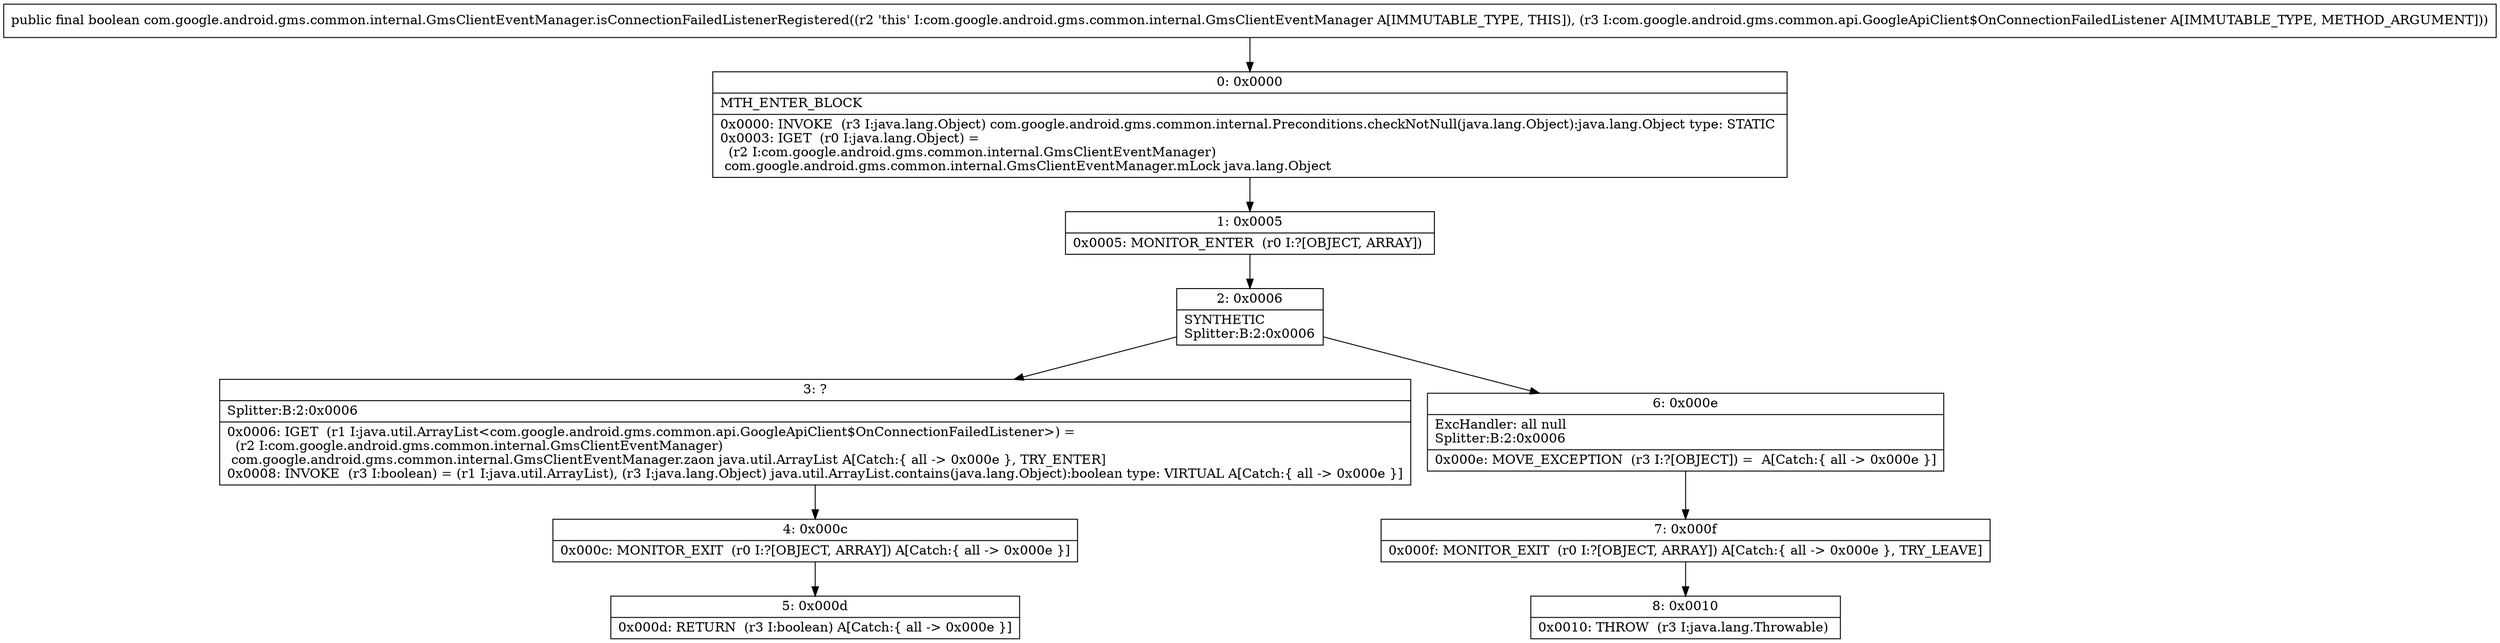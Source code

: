 digraph "CFG forcom.google.android.gms.common.internal.GmsClientEventManager.isConnectionFailedListenerRegistered(Lcom\/google\/android\/gms\/common\/api\/GoogleApiClient$OnConnectionFailedListener;)Z" {
Node_0 [shape=record,label="{0\:\ 0x0000|MTH_ENTER_BLOCK\l|0x0000: INVOKE  (r3 I:java.lang.Object) com.google.android.gms.common.internal.Preconditions.checkNotNull(java.lang.Object):java.lang.Object type: STATIC \l0x0003: IGET  (r0 I:java.lang.Object) = \l  (r2 I:com.google.android.gms.common.internal.GmsClientEventManager)\l com.google.android.gms.common.internal.GmsClientEventManager.mLock java.lang.Object \l}"];
Node_1 [shape=record,label="{1\:\ 0x0005|0x0005: MONITOR_ENTER  (r0 I:?[OBJECT, ARRAY]) \l}"];
Node_2 [shape=record,label="{2\:\ 0x0006|SYNTHETIC\lSplitter:B:2:0x0006\l}"];
Node_3 [shape=record,label="{3\:\ ?|Splitter:B:2:0x0006\l|0x0006: IGET  (r1 I:java.util.ArrayList\<com.google.android.gms.common.api.GoogleApiClient$OnConnectionFailedListener\>) = \l  (r2 I:com.google.android.gms.common.internal.GmsClientEventManager)\l com.google.android.gms.common.internal.GmsClientEventManager.zaon java.util.ArrayList A[Catch:\{ all \-\> 0x000e \}, TRY_ENTER]\l0x0008: INVOKE  (r3 I:boolean) = (r1 I:java.util.ArrayList), (r3 I:java.lang.Object) java.util.ArrayList.contains(java.lang.Object):boolean type: VIRTUAL A[Catch:\{ all \-\> 0x000e \}]\l}"];
Node_4 [shape=record,label="{4\:\ 0x000c|0x000c: MONITOR_EXIT  (r0 I:?[OBJECT, ARRAY]) A[Catch:\{ all \-\> 0x000e \}]\l}"];
Node_5 [shape=record,label="{5\:\ 0x000d|0x000d: RETURN  (r3 I:boolean) A[Catch:\{ all \-\> 0x000e \}]\l}"];
Node_6 [shape=record,label="{6\:\ 0x000e|ExcHandler: all null\lSplitter:B:2:0x0006\l|0x000e: MOVE_EXCEPTION  (r3 I:?[OBJECT]) =  A[Catch:\{ all \-\> 0x000e \}]\l}"];
Node_7 [shape=record,label="{7\:\ 0x000f|0x000f: MONITOR_EXIT  (r0 I:?[OBJECT, ARRAY]) A[Catch:\{ all \-\> 0x000e \}, TRY_LEAVE]\l}"];
Node_8 [shape=record,label="{8\:\ 0x0010|0x0010: THROW  (r3 I:java.lang.Throwable) \l}"];
MethodNode[shape=record,label="{public final boolean com.google.android.gms.common.internal.GmsClientEventManager.isConnectionFailedListenerRegistered((r2 'this' I:com.google.android.gms.common.internal.GmsClientEventManager A[IMMUTABLE_TYPE, THIS]), (r3 I:com.google.android.gms.common.api.GoogleApiClient$OnConnectionFailedListener A[IMMUTABLE_TYPE, METHOD_ARGUMENT])) }"];
MethodNode -> Node_0;
Node_0 -> Node_1;
Node_1 -> Node_2;
Node_2 -> Node_3;
Node_2 -> Node_6;
Node_3 -> Node_4;
Node_4 -> Node_5;
Node_6 -> Node_7;
Node_7 -> Node_8;
}

